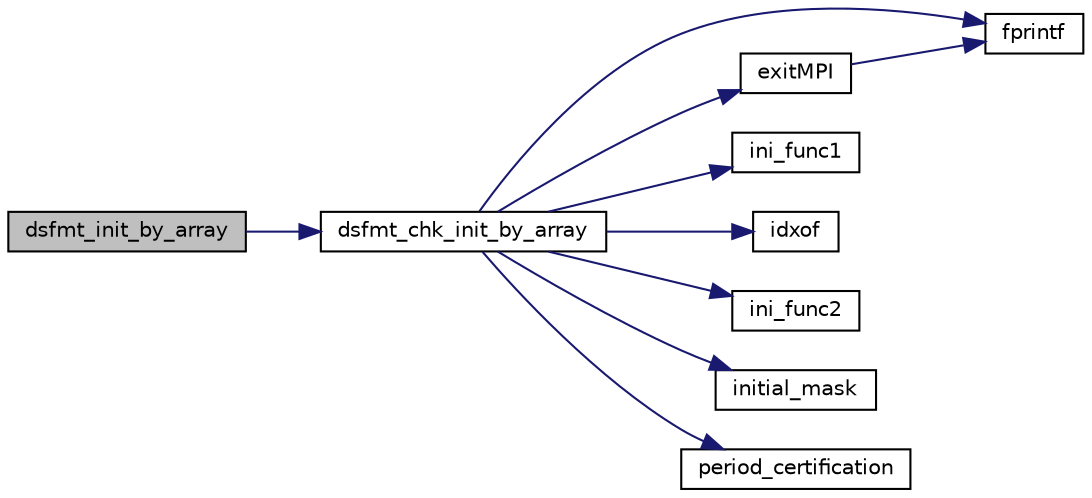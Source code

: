digraph "dsfmt_init_by_array"
{
 // INTERACTIVE_SVG=YES
  edge [fontname="Helvetica",fontsize="10",labelfontname="Helvetica",labelfontsize="10"];
  node [fontname="Helvetica",fontsize="10",shape=record];
  rankdir="LR";
  Node1 [label="dsfmt_init_by_array",height=0.2,width=0.4,color="black", fillcolor="grey75", style="filled", fontcolor="black"];
  Node1 -> Node2 [color="midnightblue",fontsize="10",style="solid",fontname="Helvetica"];
  Node2 [label="dsfmt_chk_init_by_array",height=0.2,width=0.4,color="black", fillcolor="white", style="filled",URL="$d_s_f_m_t_8h.html#a91cef405a85910d4e56b4a1d10fb89f1"];
  Node2 -> Node3 [color="midnightblue",fontsize="10",style="solid",fontname="Helvetica"];
  Node3 [label="fprintf",height=0.2,width=0.4,color="black", fillcolor="white", style="filled",URL="$xfreemem__large_8c.html#a5c1bb0da45eec945c4cc3233c7d8427e"];
  Node2 -> Node4 [color="midnightblue",fontsize="10",style="solid",fontname="Helvetica"];
  Node4 [label="exitMPI",height=0.2,width=0.4,color="black", fillcolor="white", style="filled",URL="$wrapper_m_p_i_8h.html#ae0504dbbe2857fc4f3c84ef0b7bc45ed"];
  Node4 -> Node3 [color="midnightblue",fontsize="10",style="solid",fontname="Helvetica"];
  Node2 -> Node5 [color="midnightblue",fontsize="10",style="solid",fontname="Helvetica"];
  Node5 [label="ini_func1",height=0.2,width=0.4,color="black", fillcolor="white", style="filled",URL="$d_s_f_m_t_8c.html#afe0e4e5727d9188f5ae1632da731d412"];
  Node2 -> Node6 [color="midnightblue",fontsize="10",style="solid",fontname="Helvetica"];
  Node6 [label="idxof",height=0.2,width=0.4,color="black", fillcolor="white", style="filled",URL="$d_s_f_m_t_8c.html#a6ceeab85133c3fd7ec95aa85523ff544"];
  Node2 -> Node7 [color="midnightblue",fontsize="10",style="solid",fontname="Helvetica"];
  Node7 [label="ini_func2",height=0.2,width=0.4,color="black", fillcolor="white", style="filled",URL="$d_s_f_m_t_8c.html#a8da6197e2fe073abb9016e3cf4822807"];
  Node2 -> Node8 [color="midnightblue",fontsize="10",style="solid",fontname="Helvetica"];
  Node8 [label="initial_mask",height=0.2,width=0.4,color="black", fillcolor="white", style="filled",URL="$d_s_f_m_t_8c.html#a95a1673e2b7b3a48a7eab8fa19e18e1d"];
  Node2 -> Node9 [color="midnightblue",fontsize="10",style="solid",fontname="Helvetica"];
  Node9 [label="period_certification",height=0.2,width=0.4,color="black", fillcolor="white", style="filled",URL="$d_s_f_m_t_8c.html#a8c0334eb83e12d16f2cfe48929114e44"];
}
